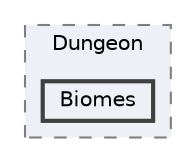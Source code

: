 digraph "Assets/Scripts/Dungeon/Biomes"
{
 // LATEX_PDF_SIZE
  bgcolor="transparent";
  edge [fontname=Helvetica,fontsize=10,labelfontname=Helvetica,labelfontsize=10];
  node [fontname=Helvetica,fontsize=10,shape=box,height=0.2,width=0.4];
  compound=true
  subgraph clusterdir_3290b40620d4ffde9fceb04207351915 {
    graph [ bgcolor="#edf0f7", pencolor="grey50", label="Dungeon", fontname=Helvetica,fontsize=10 style="filled,dashed", URL="dir_3290b40620d4ffde9fceb04207351915.html",tooltip=""]
  dir_e326019b1f73a9e0e8f8554a88e350c4 [label="Biomes", fillcolor="#edf0f7", color="grey25", style="filled,bold", URL="dir_e326019b1f73a9e0e8f8554a88e350c4.html",tooltip=""];
  }
}
